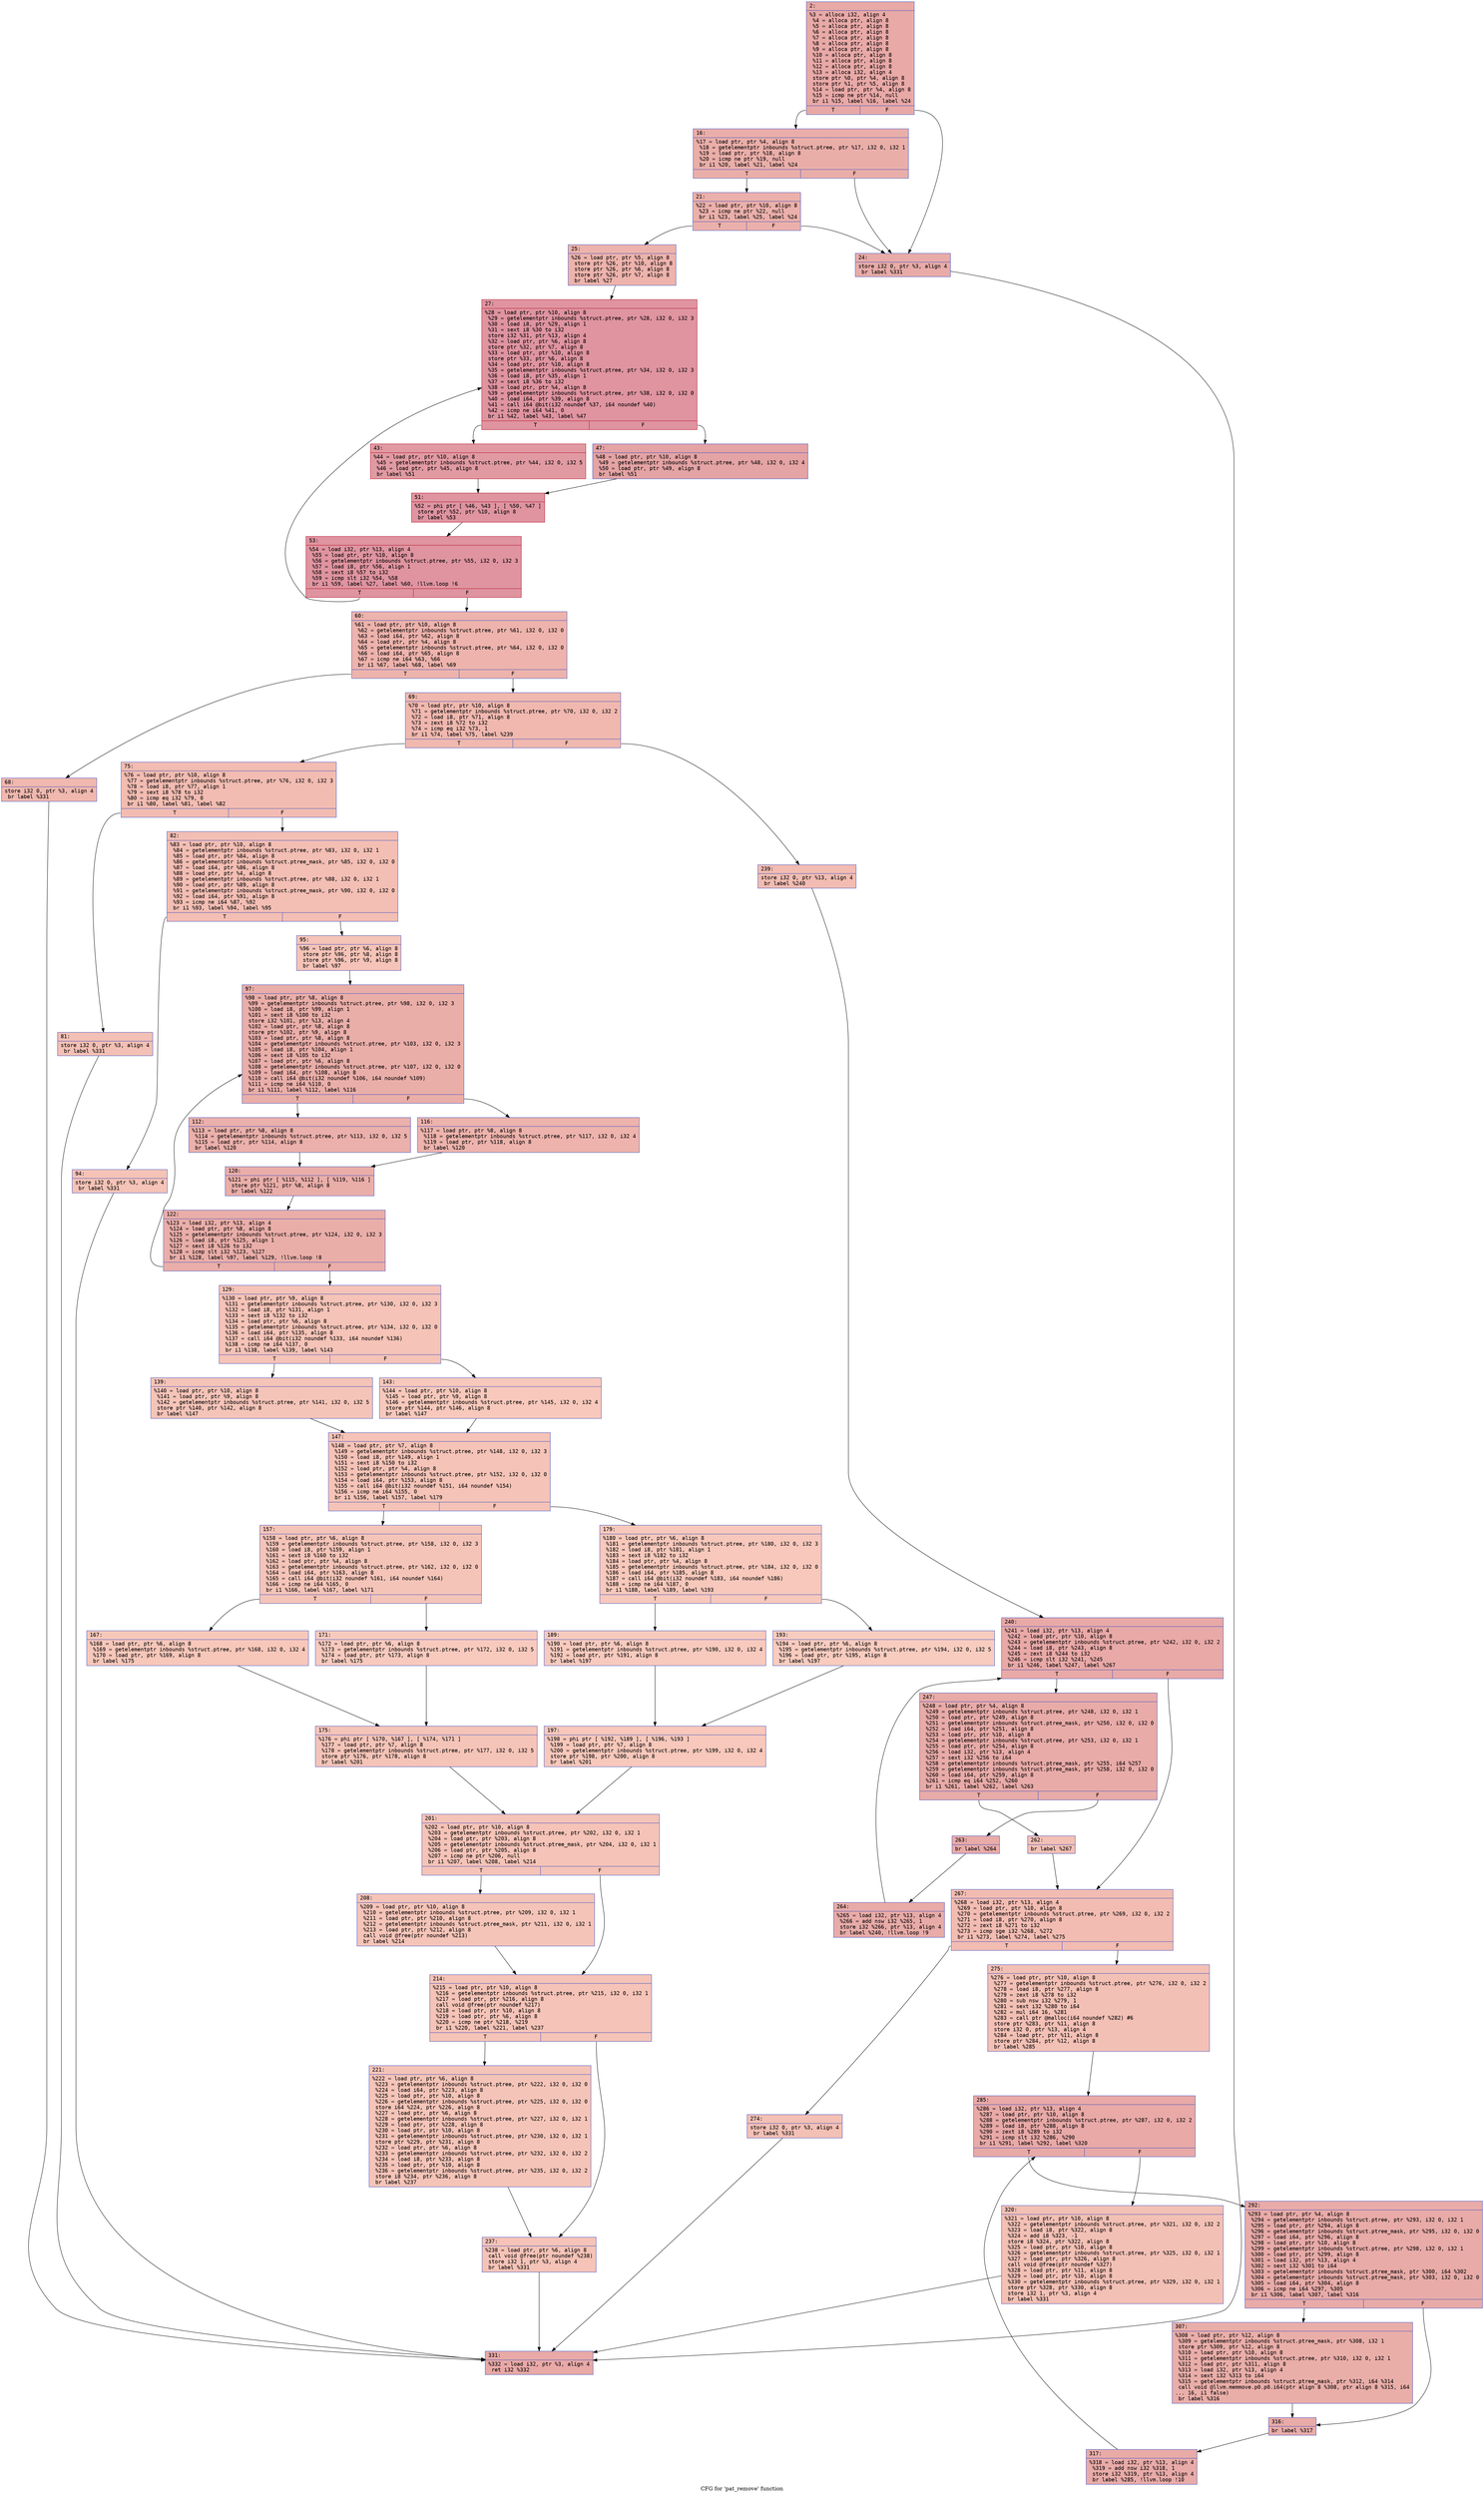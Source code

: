 digraph "CFG for 'pat_remove' function" {
	label="CFG for 'pat_remove' function";

	Node0x60000148f160 [shape=record,color="#3d50c3ff", style=filled, fillcolor="#ca3b3770" fontname="Courier",label="{2:\l|  %3 = alloca i32, align 4\l  %4 = alloca ptr, align 8\l  %5 = alloca ptr, align 8\l  %6 = alloca ptr, align 8\l  %7 = alloca ptr, align 8\l  %8 = alloca ptr, align 8\l  %9 = alloca ptr, align 8\l  %10 = alloca ptr, align 8\l  %11 = alloca ptr, align 8\l  %12 = alloca ptr, align 8\l  %13 = alloca i32, align 4\l  store ptr %0, ptr %4, align 8\l  store ptr %1, ptr %5, align 8\l  %14 = load ptr, ptr %4, align 8\l  %15 = icmp ne ptr %14, null\l  br i1 %15, label %16, label %24\l|{<s0>T|<s1>F}}"];
	Node0x60000148f160:s0 -> Node0x60000148f200[tooltip="2 -> 16\nProbability 62.50%" ];
	Node0x60000148f160:s1 -> Node0x60000148f2a0[tooltip="2 -> 24\nProbability 37.50%" ];
	Node0x60000148f200 [shape=record,color="#3d50c3ff", style=filled, fillcolor="#d0473d70" fontname="Courier",label="{16:\l|  %17 = load ptr, ptr %4, align 8\l  %18 = getelementptr inbounds %struct.ptree, ptr %17, i32 0, i32 1\l  %19 = load ptr, ptr %18, align 8\l  %20 = icmp ne ptr %19, null\l  br i1 %20, label %21, label %24\l|{<s0>T|<s1>F}}"];
	Node0x60000148f200:s0 -> Node0x60000148f250[tooltip="16 -> 21\nProbability 62.50%" ];
	Node0x60000148f200:s1 -> Node0x60000148f2a0[tooltip="16 -> 24\nProbability 37.50%" ];
	Node0x60000148f250 [shape=record,color="#3d50c3ff", style=filled, fillcolor="#d24b4070" fontname="Courier",label="{21:\l|  %22 = load ptr, ptr %10, align 8\l  %23 = icmp ne ptr %22, null\l  br i1 %23, label %25, label %24\l|{<s0>T|<s1>F}}"];
	Node0x60000148f250:s0 -> Node0x60000148f2f0[tooltip="21 -> 25\nProbability 62.50%" ];
	Node0x60000148f250:s1 -> Node0x60000148f2a0[tooltip="21 -> 24\nProbability 37.50%" ];
	Node0x60000148f2a0 [shape=record,color="#3d50c3ff", style=filled, fillcolor="#cc403a70" fontname="Courier",label="{24:\l|  store i32 0, ptr %3, align 4\l  br label %331\l}"];
	Node0x60000148f2a0 -> Node0x600001488320[tooltip="24 -> 331\nProbability 100.00%" ];
	Node0x60000148f2f0 [shape=record,color="#3d50c3ff", style=filled, fillcolor="#d6524470" fontname="Courier",label="{25:\l|  %26 = load ptr, ptr %5, align 8\l  store ptr %26, ptr %10, align 8\l  store ptr %26, ptr %6, align 8\l  store ptr %26, ptr %7, align 8\l  br label %27\l}"];
	Node0x60000148f2f0 -> Node0x60000148f340[tooltip="25 -> 27\nProbability 100.00%" ];
	Node0x60000148f340 [shape=record,color="#b70d28ff", style=filled, fillcolor="#b70d2870" fontname="Courier",label="{27:\l|  %28 = load ptr, ptr %10, align 8\l  %29 = getelementptr inbounds %struct.ptree, ptr %28, i32 0, i32 3\l  %30 = load i8, ptr %29, align 1\l  %31 = sext i8 %30 to i32\l  store i32 %31, ptr %13, align 4\l  %32 = load ptr, ptr %6, align 8\l  store ptr %32, ptr %7, align 8\l  %33 = load ptr, ptr %10, align 8\l  store ptr %33, ptr %6, align 8\l  %34 = load ptr, ptr %10, align 8\l  %35 = getelementptr inbounds %struct.ptree, ptr %34, i32 0, i32 3\l  %36 = load i8, ptr %35, align 1\l  %37 = sext i8 %36 to i32\l  %38 = load ptr, ptr %4, align 8\l  %39 = getelementptr inbounds %struct.ptree, ptr %38, i32 0, i32 0\l  %40 = load i64, ptr %39, align 8\l  %41 = call i64 @bit(i32 noundef %37, i64 noundef %40)\l  %42 = icmp ne i64 %41, 0\l  br i1 %42, label %43, label %47\l|{<s0>T|<s1>F}}"];
	Node0x60000148f340:s0 -> Node0x60000148f390[tooltip="27 -> 43\nProbability 62.50%" ];
	Node0x60000148f340:s1 -> Node0x60000148f3e0[tooltip="27 -> 47\nProbability 37.50%" ];
	Node0x60000148f390 [shape=record,color="#b70d28ff", style=filled, fillcolor="#bb1b2c70" fontname="Courier",label="{43:\l|  %44 = load ptr, ptr %10, align 8\l  %45 = getelementptr inbounds %struct.ptree, ptr %44, i32 0, i32 5\l  %46 = load ptr, ptr %45, align 8\l  br label %51\l}"];
	Node0x60000148f390 -> Node0x60000148f430[tooltip="43 -> 51\nProbability 100.00%" ];
	Node0x60000148f3e0 [shape=record,color="#3d50c3ff", style=filled, fillcolor="#c32e3170" fontname="Courier",label="{47:\l|  %48 = load ptr, ptr %10, align 8\l  %49 = getelementptr inbounds %struct.ptree, ptr %48, i32 0, i32 4\l  %50 = load ptr, ptr %49, align 8\l  br label %51\l}"];
	Node0x60000148f3e0 -> Node0x60000148f430[tooltip="47 -> 51\nProbability 100.00%" ];
	Node0x60000148f430 [shape=record,color="#b70d28ff", style=filled, fillcolor="#b70d2870" fontname="Courier",label="{51:\l|  %52 = phi ptr [ %46, %43 ], [ %50, %47 ]\l  store ptr %52, ptr %10, align 8\l  br label %53\l}"];
	Node0x60000148f430 -> Node0x60000148f480[tooltip="51 -> 53\nProbability 100.00%" ];
	Node0x60000148f480 [shape=record,color="#b70d28ff", style=filled, fillcolor="#b70d2870" fontname="Courier",label="{53:\l|  %54 = load i32, ptr %13, align 4\l  %55 = load ptr, ptr %10, align 8\l  %56 = getelementptr inbounds %struct.ptree, ptr %55, i32 0, i32 3\l  %57 = load i8, ptr %56, align 1\l  %58 = sext i8 %57 to i32\l  %59 = icmp slt i32 %54, %58\l  br i1 %59, label %27, label %60, !llvm.loop !6\l|{<s0>T|<s1>F}}"];
	Node0x60000148f480:s0 -> Node0x60000148f340[tooltip="53 -> 27\nProbability 96.88%" ];
	Node0x60000148f480:s1 -> Node0x60000148f4d0[tooltip="53 -> 60\nProbability 3.12%" ];
	Node0x60000148f4d0 [shape=record,color="#3d50c3ff", style=filled, fillcolor="#d6524470" fontname="Courier",label="{60:\l|  %61 = load ptr, ptr %10, align 8\l  %62 = getelementptr inbounds %struct.ptree, ptr %61, i32 0, i32 0\l  %63 = load i64, ptr %62, align 8\l  %64 = load ptr, ptr %4, align 8\l  %65 = getelementptr inbounds %struct.ptree, ptr %64, i32 0, i32 0\l  %66 = load i64, ptr %65, align 8\l  %67 = icmp ne i64 %63, %66\l  br i1 %67, label %68, label %69\l|{<s0>T|<s1>F}}"];
	Node0x60000148f4d0:s0 -> Node0x60000148f520[tooltip="60 -> 68\nProbability 50.00%" ];
	Node0x60000148f4d0:s1 -> Node0x60000148f570[tooltip="60 -> 69\nProbability 50.00%" ];
	Node0x60000148f520 [shape=record,color="#3d50c3ff", style=filled, fillcolor="#dc5d4a70" fontname="Courier",label="{68:\l|  store i32 0, ptr %3, align 4\l  br label %331\l}"];
	Node0x60000148f520 -> Node0x600001488320[tooltip="68 -> 331\nProbability 100.00%" ];
	Node0x60000148f570 [shape=record,color="#3d50c3ff", style=filled, fillcolor="#dc5d4a70" fontname="Courier",label="{69:\l|  %70 = load ptr, ptr %10, align 8\l  %71 = getelementptr inbounds %struct.ptree, ptr %70, i32 0, i32 2\l  %72 = load i8, ptr %71, align 8\l  %73 = zext i8 %72 to i32\l  %74 = icmp eq i32 %73, 1\l  br i1 %74, label %75, label %239\l|{<s0>T|<s1>F}}"];
	Node0x60000148f570:s0 -> Node0x60000148f5c0[tooltip="69 -> 75\nProbability 50.00%" ];
	Node0x60000148f570:s1 -> Node0x60000148fe30[tooltip="69 -> 239\nProbability 50.00%" ];
	Node0x60000148f5c0 [shape=record,color="#3d50c3ff", style=filled, fillcolor="#e1675170" fontname="Courier",label="{75:\l|  %76 = load ptr, ptr %10, align 8\l  %77 = getelementptr inbounds %struct.ptree, ptr %76, i32 0, i32 3\l  %78 = load i8, ptr %77, align 1\l  %79 = sext i8 %78 to i32\l  %80 = icmp eq i32 %79, 0\l  br i1 %80, label %81, label %82\l|{<s0>T|<s1>F}}"];
	Node0x60000148f5c0:s0 -> Node0x60000148f610[tooltip="75 -> 81\nProbability 37.50%" ];
	Node0x60000148f5c0:s1 -> Node0x60000148f660[tooltip="75 -> 82\nProbability 62.50%" ];
	Node0x60000148f610 [shape=record,color="#3d50c3ff", style=filled, fillcolor="#e5705870" fontname="Courier",label="{81:\l|  store i32 0, ptr %3, align 4\l  br label %331\l}"];
	Node0x60000148f610 -> Node0x600001488320[tooltip="81 -> 331\nProbability 100.00%" ];
	Node0x60000148f660 [shape=record,color="#3d50c3ff", style=filled, fillcolor="#e36c5570" fontname="Courier",label="{82:\l|  %83 = load ptr, ptr %10, align 8\l  %84 = getelementptr inbounds %struct.ptree, ptr %83, i32 0, i32 1\l  %85 = load ptr, ptr %84, align 8\l  %86 = getelementptr inbounds %struct.ptree_mask, ptr %85, i32 0, i32 0\l  %87 = load i64, ptr %86, align 8\l  %88 = load ptr, ptr %4, align 8\l  %89 = getelementptr inbounds %struct.ptree, ptr %88, i32 0, i32 1\l  %90 = load ptr, ptr %89, align 8\l  %91 = getelementptr inbounds %struct.ptree_mask, ptr %90, i32 0, i32 0\l  %92 = load i64, ptr %91, align 8\l  %93 = icmp ne i64 %87, %92\l  br i1 %93, label %94, label %95\l|{<s0>T|<s1>F}}"];
	Node0x60000148f660:s0 -> Node0x60000148f6b0[tooltip="82 -> 94\nProbability 50.00%" ];
	Node0x60000148f660:s1 -> Node0x60000148f700[tooltip="82 -> 95\nProbability 50.00%" ];
	Node0x60000148f6b0 [shape=record,color="#3d50c3ff", style=filled, fillcolor="#e8765c70" fontname="Courier",label="{94:\l|  store i32 0, ptr %3, align 4\l  br label %331\l}"];
	Node0x60000148f6b0 -> Node0x600001488320[tooltip="94 -> 331\nProbability 100.00%" ];
	Node0x60000148f700 [shape=record,color="#3d50c3ff", style=filled, fillcolor="#e8765c70" fontname="Courier",label="{95:\l|  %96 = load ptr, ptr %6, align 8\l  store ptr %96, ptr %8, align 8\l  store ptr %96, ptr %9, align 8\l  br label %97\l}"];
	Node0x60000148f700 -> Node0x60000148f750[tooltip="95 -> 97\nProbability 100.00%" ];
	Node0x60000148f750 [shape=record,color="#3d50c3ff", style=filled, fillcolor="#d0473d70" fontname="Courier",label="{97:\l|  %98 = load ptr, ptr %8, align 8\l  %99 = getelementptr inbounds %struct.ptree, ptr %98, i32 0, i32 3\l  %100 = load i8, ptr %99, align 1\l  %101 = sext i8 %100 to i32\l  store i32 %101, ptr %13, align 4\l  %102 = load ptr, ptr %8, align 8\l  store ptr %102, ptr %9, align 8\l  %103 = load ptr, ptr %8, align 8\l  %104 = getelementptr inbounds %struct.ptree, ptr %103, i32 0, i32 3\l  %105 = load i8, ptr %104, align 1\l  %106 = sext i8 %105 to i32\l  %107 = load ptr, ptr %6, align 8\l  %108 = getelementptr inbounds %struct.ptree, ptr %107, i32 0, i32 0\l  %109 = load i64, ptr %108, align 8\l  %110 = call i64 @bit(i32 noundef %106, i64 noundef %109)\l  %111 = icmp ne i64 %110, 0\l  br i1 %111, label %112, label %116\l|{<s0>T|<s1>F}}"];
	Node0x60000148f750:s0 -> Node0x60000148f7a0[tooltip="97 -> 112\nProbability 62.50%" ];
	Node0x60000148f750:s1 -> Node0x60000148f7f0[tooltip="97 -> 116\nProbability 37.50%" ];
	Node0x60000148f7a0 [shape=record,color="#3d50c3ff", style=filled, fillcolor="#d24b4070" fontname="Courier",label="{112:\l|  %113 = load ptr, ptr %8, align 8\l  %114 = getelementptr inbounds %struct.ptree, ptr %113, i32 0, i32 5\l  %115 = load ptr, ptr %114, align 8\l  br label %120\l}"];
	Node0x60000148f7a0 -> Node0x60000148f840[tooltip="112 -> 120\nProbability 100.00%" ];
	Node0x60000148f7f0 [shape=record,color="#3d50c3ff", style=filled, fillcolor="#d6524470" fontname="Courier",label="{116:\l|  %117 = load ptr, ptr %8, align 8\l  %118 = getelementptr inbounds %struct.ptree, ptr %117, i32 0, i32 4\l  %119 = load ptr, ptr %118, align 8\l  br label %120\l}"];
	Node0x60000148f7f0 -> Node0x60000148f840[tooltip="116 -> 120\nProbability 100.00%" ];
	Node0x60000148f840 [shape=record,color="#3d50c3ff", style=filled, fillcolor="#d0473d70" fontname="Courier",label="{120:\l|  %121 = phi ptr [ %115, %112 ], [ %119, %116 ]\l  store ptr %121, ptr %8, align 8\l  br label %122\l}"];
	Node0x60000148f840 -> Node0x60000148f890[tooltip="120 -> 122\nProbability 100.00%" ];
	Node0x60000148f890 [shape=record,color="#3d50c3ff", style=filled, fillcolor="#d0473d70" fontname="Courier",label="{122:\l|  %123 = load i32, ptr %13, align 4\l  %124 = load ptr, ptr %8, align 8\l  %125 = getelementptr inbounds %struct.ptree, ptr %124, i32 0, i32 3\l  %126 = load i8, ptr %125, align 1\l  %127 = sext i8 %126 to i32\l  %128 = icmp slt i32 %123, %127\l  br i1 %128, label %97, label %129, !llvm.loop !8\l|{<s0>T|<s1>F}}"];
	Node0x60000148f890:s0 -> Node0x60000148f750[tooltip="122 -> 97\nProbability 96.88%" ];
	Node0x60000148f890:s1 -> Node0x60000148f8e0[tooltip="122 -> 129\nProbability 3.12%" ];
	Node0x60000148f8e0 [shape=record,color="#3d50c3ff", style=filled, fillcolor="#e8765c70" fontname="Courier",label="{129:\l|  %130 = load ptr, ptr %9, align 8\l  %131 = getelementptr inbounds %struct.ptree, ptr %130, i32 0, i32 3\l  %132 = load i8, ptr %131, align 1\l  %133 = sext i8 %132 to i32\l  %134 = load ptr, ptr %6, align 8\l  %135 = getelementptr inbounds %struct.ptree, ptr %134, i32 0, i32 0\l  %136 = load i64, ptr %135, align 8\l  %137 = call i64 @bit(i32 noundef %133, i64 noundef %136)\l  %138 = icmp ne i64 %137, 0\l  br i1 %138, label %139, label %143\l|{<s0>T|<s1>F}}"];
	Node0x60000148f8e0:s0 -> Node0x60000148f930[tooltip="129 -> 139\nProbability 62.50%" ];
	Node0x60000148f8e0:s1 -> Node0x60000148f980[tooltip="129 -> 143\nProbability 37.50%" ];
	Node0x60000148f930 [shape=record,color="#3d50c3ff", style=filled, fillcolor="#e97a5f70" fontname="Courier",label="{139:\l|  %140 = load ptr, ptr %10, align 8\l  %141 = load ptr, ptr %9, align 8\l  %142 = getelementptr inbounds %struct.ptree, ptr %141, i32 0, i32 5\l  store ptr %140, ptr %142, align 8\l  br label %147\l}"];
	Node0x60000148f930 -> Node0x60000148f9d0[tooltip="139 -> 147\nProbability 100.00%" ];
	Node0x60000148f980 [shape=record,color="#3d50c3ff", style=filled, fillcolor="#ed836670" fontname="Courier",label="{143:\l|  %144 = load ptr, ptr %10, align 8\l  %145 = load ptr, ptr %9, align 8\l  %146 = getelementptr inbounds %struct.ptree, ptr %145, i32 0, i32 4\l  store ptr %144, ptr %146, align 8\l  br label %147\l}"];
	Node0x60000148f980 -> Node0x60000148f9d0[tooltip="143 -> 147\nProbability 100.00%" ];
	Node0x60000148f9d0 [shape=record,color="#3d50c3ff", style=filled, fillcolor="#e8765c70" fontname="Courier",label="{147:\l|  %148 = load ptr, ptr %7, align 8\l  %149 = getelementptr inbounds %struct.ptree, ptr %148, i32 0, i32 3\l  %150 = load i8, ptr %149, align 1\l  %151 = sext i8 %150 to i32\l  %152 = load ptr, ptr %4, align 8\l  %153 = getelementptr inbounds %struct.ptree, ptr %152, i32 0, i32 0\l  %154 = load i64, ptr %153, align 8\l  %155 = call i64 @bit(i32 noundef %151, i64 noundef %154)\l  %156 = icmp ne i64 %155, 0\l  br i1 %156, label %157, label %179\l|{<s0>T|<s1>F}}"];
	Node0x60000148f9d0:s0 -> Node0x60000148fa20[tooltip="147 -> 157\nProbability 62.50%" ];
	Node0x60000148f9d0:s1 -> Node0x60000148fb60[tooltip="147 -> 179\nProbability 37.50%" ];
	Node0x60000148fa20 [shape=record,color="#3d50c3ff", style=filled, fillcolor="#e97a5f70" fontname="Courier",label="{157:\l|  %158 = load ptr, ptr %6, align 8\l  %159 = getelementptr inbounds %struct.ptree, ptr %158, i32 0, i32 3\l  %160 = load i8, ptr %159, align 1\l  %161 = sext i8 %160 to i32\l  %162 = load ptr, ptr %4, align 8\l  %163 = getelementptr inbounds %struct.ptree, ptr %162, i32 0, i32 0\l  %164 = load i64, ptr %163, align 8\l  %165 = call i64 @bit(i32 noundef %161, i64 noundef %164)\l  %166 = icmp ne i64 %165, 0\l  br i1 %166, label %167, label %171\l|{<s0>T|<s1>F}}"];
	Node0x60000148fa20:s0 -> Node0x60000148fa70[tooltip="157 -> 167\nProbability 62.50%" ];
	Node0x60000148fa20:s1 -> Node0x60000148fac0[tooltip="157 -> 171\nProbability 37.50%" ];
	Node0x60000148fa70 [shape=record,color="#3d50c3ff", style=filled, fillcolor="#ec7f6370" fontname="Courier",label="{167:\l|  %168 = load ptr, ptr %6, align 8\l  %169 = getelementptr inbounds %struct.ptree, ptr %168, i32 0, i32 4\l  %170 = load ptr, ptr %169, align 8\l  br label %175\l}"];
	Node0x60000148fa70 -> Node0x60000148fb10[tooltip="167 -> 175\nProbability 100.00%" ];
	Node0x60000148fac0 [shape=record,color="#3d50c3ff", style=filled, fillcolor="#ef886b70" fontname="Courier",label="{171:\l|  %172 = load ptr, ptr %6, align 8\l  %173 = getelementptr inbounds %struct.ptree, ptr %172, i32 0, i32 5\l  %174 = load ptr, ptr %173, align 8\l  br label %175\l}"];
	Node0x60000148fac0 -> Node0x60000148fb10[tooltip="171 -> 175\nProbability 100.00%" ];
	Node0x60000148fb10 [shape=record,color="#3d50c3ff", style=filled, fillcolor="#e97a5f70" fontname="Courier",label="{175:\l|  %176 = phi ptr [ %170, %167 ], [ %174, %171 ]\l  %177 = load ptr, ptr %7, align 8\l  %178 = getelementptr inbounds %struct.ptree, ptr %177, i32 0, i32 5\l  store ptr %176, ptr %178, align 8\l  br label %201\l}"];
	Node0x60000148fb10 -> Node0x60000148fca0[tooltip="175 -> 201\nProbability 100.00%" ];
	Node0x60000148fb60 [shape=record,color="#3d50c3ff", style=filled, fillcolor="#ed836670" fontname="Courier",label="{179:\l|  %180 = load ptr, ptr %6, align 8\l  %181 = getelementptr inbounds %struct.ptree, ptr %180, i32 0, i32 3\l  %182 = load i8, ptr %181, align 1\l  %183 = sext i8 %182 to i32\l  %184 = load ptr, ptr %4, align 8\l  %185 = getelementptr inbounds %struct.ptree, ptr %184, i32 0, i32 0\l  %186 = load i64, ptr %185, align 8\l  %187 = call i64 @bit(i32 noundef %183, i64 noundef %186)\l  %188 = icmp ne i64 %187, 0\l  br i1 %188, label %189, label %193\l|{<s0>T|<s1>F}}"];
	Node0x60000148fb60:s0 -> Node0x60000148fbb0[tooltip="179 -> 189\nProbability 62.50%" ];
	Node0x60000148fb60:s1 -> Node0x60000148fc00[tooltip="179 -> 193\nProbability 37.50%" ];
	Node0x60000148fbb0 [shape=record,color="#3d50c3ff", style=filled, fillcolor="#ef886b70" fontname="Courier",label="{189:\l|  %190 = load ptr, ptr %6, align 8\l  %191 = getelementptr inbounds %struct.ptree, ptr %190, i32 0, i32 4\l  %192 = load ptr, ptr %191, align 8\l  br label %197\l}"];
	Node0x60000148fbb0 -> Node0x60000148fc50[tooltip="189 -> 197\nProbability 100.00%" ];
	Node0x60000148fc00 [shape=record,color="#3d50c3ff", style=filled, fillcolor="#f08b6e70" fontname="Courier",label="{193:\l|  %194 = load ptr, ptr %6, align 8\l  %195 = getelementptr inbounds %struct.ptree, ptr %194, i32 0, i32 5\l  %196 = load ptr, ptr %195, align 8\l  br label %197\l}"];
	Node0x60000148fc00 -> Node0x60000148fc50[tooltip="193 -> 197\nProbability 100.00%" ];
	Node0x60000148fc50 [shape=record,color="#3d50c3ff", style=filled, fillcolor="#ed836670" fontname="Courier",label="{197:\l|  %198 = phi ptr [ %192, %189 ], [ %196, %193 ]\l  %199 = load ptr, ptr %7, align 8\l  %200 = getelementptr inbounds %struct.ptree, ptr %199, i32 0, i32 4\l  store ptr %198, ptr %200, align 8\l  br label %201\l}"];
	Node0x60000148fc50 -> Node0x60000148fca0[tooltip="197 -> 201\nProbability 100.00%" ];
	Node0x60000148fca0 [shape=record,color="#3d50c3ff", style=filled, fillcolor="#e8765c70" fontname="Courier",label="{201:\l|  %202 = load ptr, ptr %10, align 8\l  %203 = getelementptr inbounds %struct.ptree, ptr %202, i32 0, i32 1\l  %204 = load ptr, ptr %203, align 8\l  %205 = getelementptr inbounds %struct.ptree_mask, ptr %204, i32 0, i32 1\l  %206 = load ptr, ptr %205, align 8\l  %207 = icmp ne ptr %206, null\l  br i1 %207, label %208, label %214\l|{<s0>T|<s1>F}}"];
	Node0x60000148fca0:s0 -> Node0x60000148fcf0[tooltip="201 -> 208\nProbability 62.50%" ];
	Node0x60000148fca0:s1 -> Node0x60000148fd40[tooltip="201 -> 214\nProbability 37.50%" ];
	Node0x60000148fcf0 [shape=record,color="#3d50c3ff", style=filled, fillcolor="#e97a5f70" fontname="Courier",label="{208:\l|  %209 = load ptr, ptr %10, align 8\l  %210 = getelementptr inbounds %struct.ptree, ptr %209, i32 0, i32 1\l  %211 = load ptr, ptr %210, align 8\l  %212 = getelementptr inbounds %struct.ptree_mask, ptr %211, i32 0, i32 1\l  %213 = load ptr, ptr %212, align 8\l  call void @free(ptr noundef %213)\l  br label %214\l}"];
	Node0x60000148fcf0 -> Node0x60000148fd40[tooltip="208 -> 214\nProbability 100.00%" ];
	Node0x60000148fd40 [shape=record,color="#3d50c3ff", style=filled, fillcolor="#e8765c70" fontname="Courier",label="{214:\l|  %215 = load ptr, ptr %10, align 8\l  %216 = getelementptr inbounds %struct.ptree, ptr %215, i32 0, i32 1\l  %217 = load ptr, ptr %216, align 8\l  call void @free(ptr noundef %217)\l  %218 = load ptr, ptr %10, align 8\l  %219 = load ptr, ptr %6, align 8\l  %220 = icmp ne ptr %218, %219\l  br i1 %220, label %221, label %237\l|{<s0>T|<s1>F}}"];
	Node0x60000148fd40:s0 -> Node0x60000148fd90[tooltip="214 -> 221\nProbability 62.50%" ];
	Node0x60000148fd40:s1 -> Node0x60000148fde0[tooltip="214 -> 237\nProbability 37.50%" ];
	Node0x60000148fd90 [shape=record,color="#3d50c3ff", style=filled, fillcolor="#e97a5f70" fontname="Courier",label="{221:\l|  %222 = load ptr, ptr %6, align 8\l  %223 = getelementptr inbounds %struct.ptree, ptr %222, i32 0, i32 0\l  %224 = load i64, ptr %223, align 8\l  %225 = load ptr, ptr %10, align 8\l  %226 = getelementptr inbounds %struct.ptree, ptr %225, i32 0, i32 0\l  store i64 %224, ptr %226, align 8\l  %227 = load ptr, ptr %6, align 8\l  %228 = getelementptr inbounds %struct.ptree, ptr %227, i32 0, i32 1\l  %229 = load ptr, ptr %228, align 8\l  %230 = load ptr, ptr %10, align 8\l  %231 = getelementptr inbounds %struct.ptree, ptr %230, i32 0, i32 1\l  store ptr %229, ptr %231, align 8\l  %232 = load ptr, ptr %6, align 8\l  %233 = getelementptr inbounds %struct.ptree, ptr %232, i32 0, i32 2\l  %234 = load i8, ptr %233, align 8\l  %235 = load ptr, ptr %10, align 8\l  %236 = getelementptr inbounds %struct.ptree, ptr %235, i32 0, i32 2\l  store i8 %234, ptr %236, align 8\l  br label %237\l}"];
	Node0x60000148fd90 -> Node0x60000148fde0[tooltip="221 -> 237\nProbability 100.00%" ];
	Node0x60000148fde0 [shape=record,color="#3d50c3ff", style=filled, fillcolor="#e8765c70" fontname="Courier",label="{237:\l|  %238 = load ptr, ptr %6, align 8\l  call void @free(ptr noundef %238)\l  store i32 1, ptr %3, align 4\l  br label %331\l}"];
	Node0x60000148fde0 -> Node0x600001488320[tooltip="237 -> 331\nProbability 100.00%" ];
	Node0x60000148fe30 [shape=record,color="#3d50c3ff", style=filled, fillcolor="#e1675170" fontname="Courier",label="{239:\l|  store i32 0, ptr %13, align 4\l  br label %240\l}"];
	Node0x60000148fe30 -> Node0x60000148fe80[tooltip="239 -> 240\nProbability 100.00%" ];
	Node0x60000148fe80 [shape=record,color="#3d50c3ff", style=filled, fillcolor="#ca3b3770" fontname="Courier",label="{240:\l|  %241 = load i32, ptr %13, align 4\l  %242 = load ptr, ptr %10, align 8\l  %243 = getelementptr inbounds %struct.ptree, ptr %242, i32 0, i32 2\l  %244 = load i8, ptr %243, align 8\l  %245 = zext i8 %244 to i32\l  %246 = icmp slt i32 %241, %245\l  br i1 %246, label %247, label %267\l|{<s0>T|<s1>F}}"];
	Node0x60000148fe80:s0 -> Node0x60000148fed0[tooltip="240 -> 247\nProbability 96.88%" ];
	Node0x60000148fe80:s1 -> Node0x600001488050[tooltip="240 -> 267\nProbability 3.12%" ];
	Node0x60000148fed0 [shape=record,color="#3d50c3ff", style=filled, fillcolor="#cc403a70" fontname="Courier",label="{247:\l|  %248 = load ptr, ptr %4, align 8\l  %249 = getelementptr inbounds %struct.ptree, ptr %248, i32 0, i32 1\l  %250 = load ptr, ptr %249, align 8\l  %251 = getelementptr inbounds %struct.ptree_mask, ptr %250, i32 0, i32 0\l  %252 = load i64, ptr %251, align 8\l  %253 = load ptr, ptr %10, align 8\l  %254 = getelementptr inbounds %struct.ptree, ptr %253, i32 0, i32 1\l  %255 = load ptr, ptr %254, align 8\l  %256 = load i32, ptr %13, align 4\l  %257 = sext i32 %256 to i64\l  %258 = getelementptr inbounds %struct.ptree_mask, ptr %255, i64 %257\l  %259 = getelementptr inbounds %struct.ptree_mask, ptr %258, i32 0, i32 0\l  %260 = load i64, ptr %259, align 8\l  %261 = icmp eq i64 %252, %260\l  br i1 %261, label %262, label %263\l|{<s0>T|<s1>F}}"];
	Node0x60000148fed0:s0 -> Node0x60000148ff20[tooltip="247 -> 262\nProbability 3.12%" ];
	Node0x60000148fed0:s1 -> Node0x60000148ff70[tooltip="247 -> 263\nProbability 96.88%" ];
	Node0x60000148ff20 [shape=record,color="#3d50c3ff", style=filled, fillcolor="#e5705870" fontname="Courier",label="{262:\l|  br label %267\l}"];
	Node0x60000148ff20 -> Node0x600001488050[tooltip="262 -> 267\nProbability 100.00%" ];
	Node0x60000148ff70 [shape=record,color="#3d50c3ff", style=filled, fillcolor="#cc403a70" fontname="Courier",label="{263:\l|  br label %264\l}"];
	Node0x60000148ff70 -> Node0x600001488000[tooltip="263 -> 264\nProbability 100.00%" ];
	Node0x600001488000 [shape=record,color="#3d50c3ff", style=filled, fillcolor="#cc403a70" fontname="Courier",label="{264:\l|  %265 = load i32, ptr %13, align 4\l  %266 = add nsw i32 %265, 1\l  store i32 %266, ptr %13, align 4\l  br label %240, !llvm.loop !9\l}"];
	Node0x600001488000 -> Node0x60000148fe80[tooltip="264 -> 240\nProbability 100.00%" ];
	Node0x600001488050 [shape=record,color="#3d50c3ff", style=filled, fillcolor="#e1675170" fontname="Courier",label="{267:\l|  %268 = load i32, ptr %13, align 4\l  %269 = load ptr, ptr %10, align 8\l  %270 = getelementptr inbounds %struct.ptree, ptr %269, i32 0, i32 2\l  %271 = load i8, ptr %270, align 8\l  %272 = zext i8 %271 to i32\l  %273 = icmp sge i32 %268, %272\l  br i1 %273, label %274, label %275\l|{<s0>T|<s1>F}}"];
	Node0x600001488050:s0 -> Node0x6000014880a0[tooltip="267 -> 274\nProbability 50.00%" ];
	Node0x600001488050:s1 -> Node0x6000014880f0[tooltip="267 -> 275\nProbability 50.00%" ];
	Node0x6000014880a0 [shape=record,color="#3d50c3ff", style=filled, fillcolor="#e5705870" fontname="Courier",label="{274:\l|  store i32 0, ptr %3, align 4\l  br label %331\l}"];
	Node0x6000014880a0 -> Node0x600001488320[tooltip="274 -> 331\nProbability 100.00%" ];
	Node0x6000014880f0 [shape=record,color="#3d50c3ff", style=filled, fillcolor="#e5705870" fontname="Courier",label="{275:\l|  %276 = load ptr, ptr %10, align 8\l  %277 = getelementptr inbounds %struct.ptree, ptr %276, i32 0, i32 2\l  %278 = load i8, ptr %277, align 8\l  %279 = zext i8 %278 to i32\l  %280 = sub nsw i32 %279, 1\l  %281 = sext i32 %280 to i64\l  %282 = mul i64 16, %281\l  %283 = call ptr @malloc(i64 noundef %282) #6\l  store ptr %283, ptr %11, align 8\l  store i32 0, ptr %13, align 4\l  %284 = load ptr, ptr %11, align 8\l  store ptr %284, ptr %12, align 8\l  br label %285\l}"];
	Node0x6000014880f0 -> Node0x600001488140[tooltip="275 -> 285\nProbability 100.00%" ];
	Node0x600001488140 [shape=record,color="#3d50c3ff", style=filled, fillcolor="#ca3b3770" fontname="Courier",label="{285:\l|  %286 = load i32, ptr %13, align 4\l  %287 = load ptr, ptr %10, align 8\l  %288 = getelementptr inbounds %struct.ptree, ptr %287, i32 0, i32 2\l  %289 = load i8, ptr %288, align 8\l  %290 = zext i8 %289 to i32\l  %291 = icmp slt i32 %286, %290\l  br i1 %291, label %292, label %320\l|{<s0>T|<s1>F}}"];
	Node0x600001488140:s0 -> Node0x600001488190[tooltip="285 -> 292\nProbability 96.88%" ];
	Node0x600001488140:s1 -> Node0x6000014882d0[tooltip="285 -> 320\nProbability 3.12%" ];
	Node0x600001488190 [shape=record,color="#3d50c3ff", style=filled, fillcolor="#cc403a70" fontname="Courier",label="{292:\l|  %293 = load ptr, ptr %4, align 8\l  %294 = getelementptr inbounds %struct.ptree, ptr %293, i32 0, i32 1\l  %295 = load ptr, ptr %294, align 8\l  %296 = getelementptr inbounds %struct.ptree_mask, ptr %295, i32 0, i32 0\l  %297 = load i64, ptr %296, align 8\l  %298 = load ptr, ptr %10, align 8\l  %299 = getelementptr inbounds %struct.ptree, ptr %298, i32 0, i32 1\l  %300 = load ptr, ptr %299, align 8\l  %301 = load i32, ptr %13, align 4\l  %302 = sext i32 %301 to i64\l  %303 = getelementptr inbounds %struct.ptree_mask, ptr %300, i64 %302\l  %304 = getelementptr inbounds %struct.ptree_mask, ptr %303, i32 0, i32 0\l  %305 = load i64, ptr %304, align 8\l  %306 = icmp ne i64 %297, %305\l  br i1 %306, label %307, label %316\l|{<s0>T|<s1>F}}"];
	Node0x600001488190:s0 -> Node0x6000014881e0[tooltip="292 -> 307\nProbability 50.00%" ];
	Node0x600001488190:s1 -> Node0x600001488230[tooltip="292 -> 316\nProbability 50.00%" ];
	Node0x6000014881e0 [shape=record,color="#3d50c3ff", style=filled, fillcolor="#d0473d70" fontname="Courier",label="{307:\l|  %308 = load ptr, ptr %12, align 8\l  %309 = getelementptr inbounds %struct.ptree_mask, ptr %308, i32 1\l  store ptr %309, ptr %12, align 8\l  %310 = load ptr, ptr %10, align 8\l  %311 = getelementptr inbounds %struct.ptree, ptr %310, i32 0, i32 1\l  %312 = load ptr, ptr %311, align 8\l  %313 = load i32, ptr %13, align 4\l  %314 = sext i32 %313 to i64\l  %315 = getelementptr inbounds %struct.ptree_mask, ptr %312, i64 %314\l  call void @llvm.memmove.p0.p0.i64(ptr align 8 %308, ptr align 8 %315, i64\l... 16, i1 false)\l  br label %316\l}"];
	Node0x6000014881e0 -> Node0x600001488230[tooltip="307 -> 316\nProbability 100.00%" ];
	Node0x600001488230 [shape=record,color="#3d50c3ff", style=filled, fillcolor="#cc403a70" fontname="Courier",label="{316:\l|  br label %317\l}"];
	Node0x600001488230 -> Node0x600001488280[tooltip="316 -> 317\nProbability 100.00%" ];
	Node0x600001488280 [shape=record,color="#3d50c3ff", style=filled, fillcolor="#cc403a70" fontname="Courier",label="{317:\l|  %318 = load i32, ptr %13, align 4\l  %319 = add nsw i32 %318, 1\l  store i32 %319, ptr %13, align 4\l  br label %285, !llvm.loop !10\l}"];
	Node0x600001488280 -> Node0x600001488140[tooltip="317 -> 285\nProbability 100.00%" ];
	Node0x6000014882d0 [shape=record,color="#3d50c3ff", style=filled, fillcolor="#e5705870" fontname="Courier",label="{320:\l|  %321 = load ptr, ptr %10, align 8\l  %322 = getelementptr inbounds %struct.ptree, ptr %321, i32 0, i32 2\l  %323 = load i8, ptr %322, align 8\l  %324 = add i8 %323, -1\l  store i8 %324, ptr %322, align 8\l  %325 = load ptr, ptr %10, align 8\l  %326 = getelementptr inbounds %struct.ptree, ptr %325, i32 0, i32 1\l  %327 = load ptr, ptr %326, align 8\l  call void @free(ptr noundef %327)\l  %328 = load ptr, ptr %11, align 8\l  %329 = load ptr, ptr %10, align 8\l  %330 = getelementptr inbounds %struct.ptree, ptr %329, i32 0, i32 1\l  store ptr %328, ptr %330, align 8\l  store i32 1, ptr %3, align 4\l  br label %331\l}"];
	Node0x6000014882d0 -> Node0x600001488320[tooltip="320 -> 331\nProbability 100.00%" ];
	Node0x600001488320 [shape=record,color="#3d50c3ff", style=filled, fillcolor="#ca3b3770" fontname="Courier",label="{331:\l|  %332 = load i32, ptr %3, align 4\l  ret i32 %332\l}"];
}
